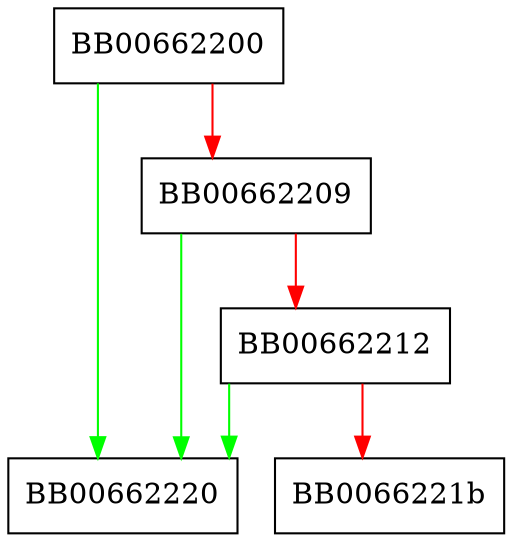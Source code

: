 digraph X509V3_get_section {
  node [shape="box"];
  graph [splines=ortho];
  BB00662200 -> BB00662220 [color="green"];
  BB00662200 -> BB00662209 [color="red"];
  BB00662209 -> BB00662220 [color="green"];
  BB00662209 -> BB00662212 [color="red"];
  BB00662212 -> BB00662220 [color="green"];
  BB00662212 -> BB0066221b [color="red"];
}